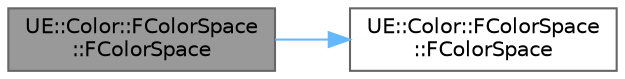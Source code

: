 digraph "UE::Color::FColorSpace::FColorSpace"
{
 // INTERACTIVE_SVG=YES
 // LATEX_PDF_SIZE
  bgcolor="transparent";
  edge [fontname=Helvetica,fontsize=10,labelfontname=Helvetica,labelfontsize=10];
  node [fontname=Helvetica,fontsize=10,shape=box,height=0.2,width=0.4];
  rankdir="LR";
  Node1 [id="Node000001",label="UE::Color::FColorSpace\l::FColorSpace",height=0.2,width=0.4,color="gray40", fillcolor="grey60", style="filled", fontcolor="black",tooltip=" "];
  Node1 -> Node2 [id="edge1_Node000001_Node000002",color="steelblue1",style="solid",tooltip=" "];
  Node2 [id="Node000002",label="UE::Color::FColorSpace\l::FColorSpace",height=0.2,width=0.4,color="grey40", fillcolor="white", style="filled",URL="$dc/da2/classUE_1_1Color_1_1FColorSpace.html#a2e9d4ab61b1e7d853187bdbeea54eedc",tooltip="Constructor."];
}
